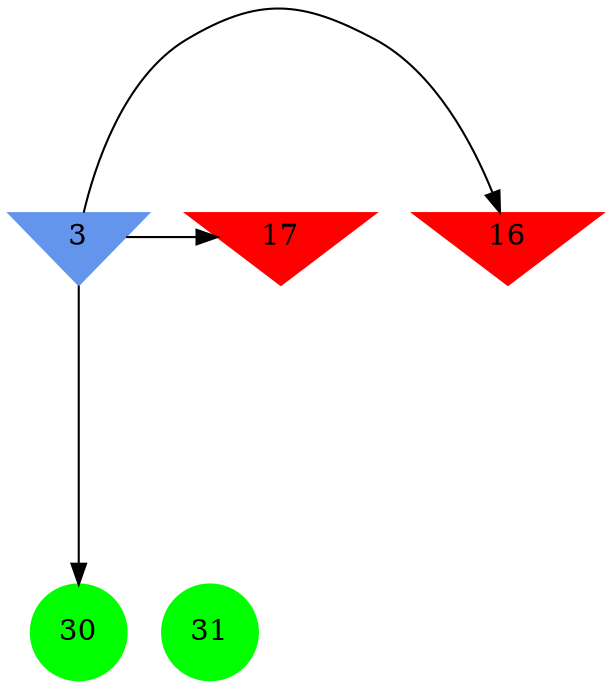 digraph brain {
	ranksep=2.0;
	3 [shape=invtriangle,style=filled,color=cornflowerblue];
	16 [shape=invtriangle,style=filled,color=red];
	17 [shape=invtriangle,style=filled,color=red];
	30 [shape=circle,style=filled,color=green];
	31 [shape=circle,style=filled,color=green];
	3	->	17;
	3	->	16;
	3	->	30;
	{ rank=same; 3; 16; 17; }
	{ rank=same; }
	{ rank=same; 30; 31; }
}
